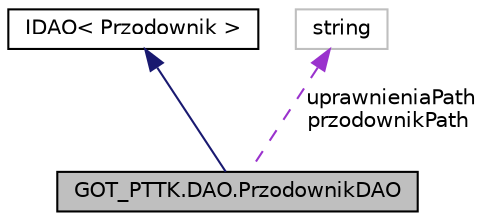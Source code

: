 digraph "GOT_PTTK.DAO.PrzodownikDAO"
{
 // INTERACTIVE_SVG=YES
  edge [fontname="Helvetica",fontsize="10",labelfontname="Helvetica",labelfontsize="10"];
  node [fontname="Helvetica",fontsize="10",shape=record];
  Node2 [label="GOT_PTTK.DAO.PrzodownikDAO",height=0.2,width=0.4,color="black", fillcolor="grey75", style="filled", fontcolor="black"];
  Node3 -> Node2 [dir="back",color="midnightblue",fontsize="10",style="solid",fontname="Helvetica"];
  Node3 [label="IDAO\< Przodownik \>",height=0.2,width=0.4,color="black", fillcolor="white", style="filled",URL="$interface_g_o_t___p_t_t_k_1_1_d_a_o_1_1_i_d_a_o.html"];
  Node4 -> Node2 [dir="back",color="darkorchid3",fontsize="10",style="dashed",label=" uprawnieniaPath\nprzodownikPath" ,fontname="Helvetica"];
  Node4 [label="string",height=0.2,width=0.4,color="grey75", fillcolor="white", style="filled"];
}
